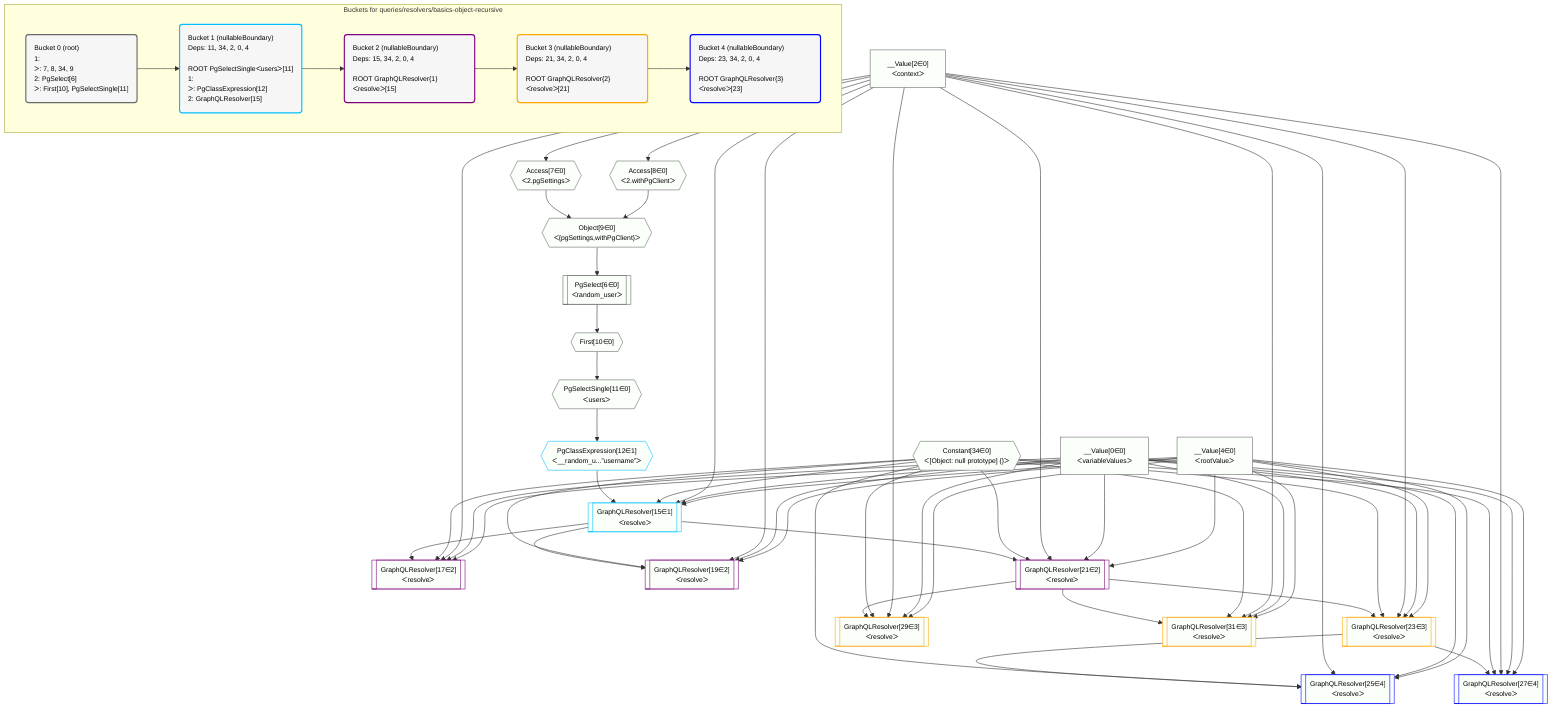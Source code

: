 %%{init: {'themeVariables': { 'fontSize': '12px'}}}%%
graph TD
    classDef path fill:#eee,stroke:#000,color:#000
    classDef plan fill:#fff,stroke-width:1px,color:#000
    classDef itemplan fill:#fff,stroke-width:2px,color:#000
    classDef unbatchedplan fill:#dff,stroke-width:1px,color:#000
    classDef sideeffectplan fill:#fcc,stroke-width:2px,color:#000
    classDef bucket fill:#f6f6f6,color:#000,stroke-width:2px,text-align:left


    %% plan dependencies
    Object9{{"Object[9∈0]<br />ᐸ{pgSettings,withPgClient}ᐳ"}}:::plan
    Access7{{"Access[7∈0]<br />ᐸ2.pgSettingsᐳ"}}:::plan
    Access8{{"Access[8∈0]<br />ᐸ2.withPgClientᐳ"}}:::plan
    Access7 & Access8 --> Object9
    PgSelect6[["PgSelect[6∈0]<br />ᐸrandom_userᐳ"]]:::plan
    Object9 --> PgSelect6
    __Value2["__Value[2∈0]<br />ᐸcontextᐳ"]:::plan
    __Value2 --> Access7
    __Value2 --> Access8
    First10{{"First[10∈0]"}}:::plan
    PgSelect6 --> First10
    PgSelectSingle11{{"PgSelectSingle[11∈0]<br />ᐸusersᐳ"}}:::plan
    First10 --> PgSelectSingle11
    __Value0["__Value[0∈0]<br />ᐸvariableValuesᐳ"]:::plan
    __Value4["__Value[4∈0]<br />ᐸrootValueᐳ"]:::plan
    Constant34{{"Constant[34∈0]<br />ᐸ[Object: null prototype] {}ᐳ"}}:::plan
    GraphQLResolver15[["GraphQLResolver[15∈1]<br />ᐸresolveᐳ"]]:::unbatchedplan
    PgClassExpression12{{"PgClassExpression[12∈1]<br />ᐸ__random_u...”username”ᐳ"}}:::plan
    PgClassExpression12 & Constant34 & __Value2 & __Value0 & __Value4 --> GraphQLResolver15
    PgSelectSingle11 --> PgClassExpression12
    GraphQLResolver17[["GraphQLResolver[17∈2]<br />ᐸresolveᐳ"]]:::unbatchedplan
    GraphQLResolver15 & Constant34 & __Value2 & __Value0 & __Value4 --> GraphQLResolver17
    GraphQLResolver19[["GraphQLResolver[19∈2]<br />ᐸresolveᐳ"]]:::unbatchedplan
    GraphQLResolver15 & Constant34 & __Value2 & __Value0 & __Value4 --> GraphQLResolver19
    GraphQLResolver21[["GraphQLResolver[21∈2]<br />ᐸresolveᐳ"]]:::unbatchedplan
    GraphQLResolver15 & Constant34 & __Value2 & __Value0 & __Value4 --> GraphQLResolver21
    GraphQLResolver23[["GraphQLResolver[23∈3]<br />ᐸresolveᐳ"]]:::unbatchedplan
    GraphQLResolver21 & Constant34 & __Value2 & __Value0 & __Value4 --> GraphQLResolver23
    GraphQLResolver29[["GraphQLResolver[29∈3]<br />ᐸresolveᐳ"]]:::unbatchedplan
    GraphQLResolver21 & Constant34 & __Value2 & __Value0 & __Value4 --> GraphQLResolver29
    GraphQLResolver31[["GraphQLResolver[31∈3]<br />ᐸresolveᐳ"]]:::unbatchedplan
    GraphQLResolver21 & Constant34 & __Value2 & __Value0 & __Value4 --> GraphQLResolver31
    GraphQLResolver25[["GraphQLResolver[25∈4]<br />ᐸresolveᐳ"]]:::unbatchedplan
    GraphQLResolver23 & Constant34 & __Value2 & __Value0 & __Value4 --> GraphQLResolver25
    GraphQLResolver27[["GraphQLResolver[27∈4]<br />ᐸresolveᐳ"]]:::unbatchedplan
    GraphQLResolver23 & Constant34 & __Value2 & __Value0 & __Value4 --> GraphQLResolver27

    %% define steps

    subgraph "Buckets for queries/resolvers/basics-object-recursive"
    Bucket0("Bucket 0 (root)<br />1: <br />ᐳ: 7, 8, 34, 9<br />2: PgSelect[6]<br />ᐳ: First[10], PgSelectSingle[11]"):::bucket
    classDef bucket0 stroke:#696969
    class Bucket0,__Value0,__Value2,__Value4,PgSelect6,Access7,Access8,Object9,First10,PgSelectSingle11,Constant34 bucket0
    Bucket1("Bucket 1 (nullableBoundary)<br />Deps: 11, 34, 2, 0, 4<br /><br />ROOT PgSelectSingleᐸusersᐳ[11]<br />1: <br />ᐳ: PgClassExpression[12]<br />2: GraphQLResolver[15]"):::bucket
    classDef bucket1 stroke:#00bfff
    class Bucket1,PgClassExpression12,GraphQLResolver15 bucket1
    Bucket2("Bucket 2 (nullableBoundary)<br />Deps: 15, 34, 2, 0, 4<br /><br />ROOT GraphQLResolver{1}ᐸresolveᐳ[15]"):::bucket
    classDef bucket2 stroke:#7f007f
    class Bucket2,GraphQLResolver17,GraphQLResolver19,GraphQLResolver21 bucket2
    Bucket3("Bucket 3 (nullableBoundary)<br />Deps: 21, 34, 2, 0, 4<br /><br />ROOT GraphQLResolver{2}ᐸresolveᐳ[21]"):::bucket
    classDef bucket3 stroke:#ffa500
    class Bucket3,GraphQLResolver23,GraphQLResolver29,GraphQLResolver31 bucket3
    Bucket4("Bucket 4 (nullableBoundary)<br />Deps: 23, 34, 2, 0, 4<br /><br />ROOT GraphQLResolver{3}ᐸresolveᐳ[23]"):::bucket
    classDef bucket4 stroke:#0000ff
    class Bucket4,GraphQLResolver25,GraphQLResolver27 bucket4
    Bucket0 --> Bucket1
    Bucket1 --> Bucket2
    Bucket2 --> Bucket3
    Bucket3 --> Bucket4
    classDef unary fill:#fafffa,borderWidth:8px
    class Object9,PgSelect6,Access7,Access8,First10,PgSelectSingle11,__Value0,__Value2,__Value4,Constant34,GraphQLResolver15,PgClassExpression12,GraphQLResolver17,GraphQLResolver19,GraphQLResolver21,GraphQLResolver23,GraphQLResolver29,GraphQLResolver31,GraphQLResolver25,GraphQLResolver27 unary
    end